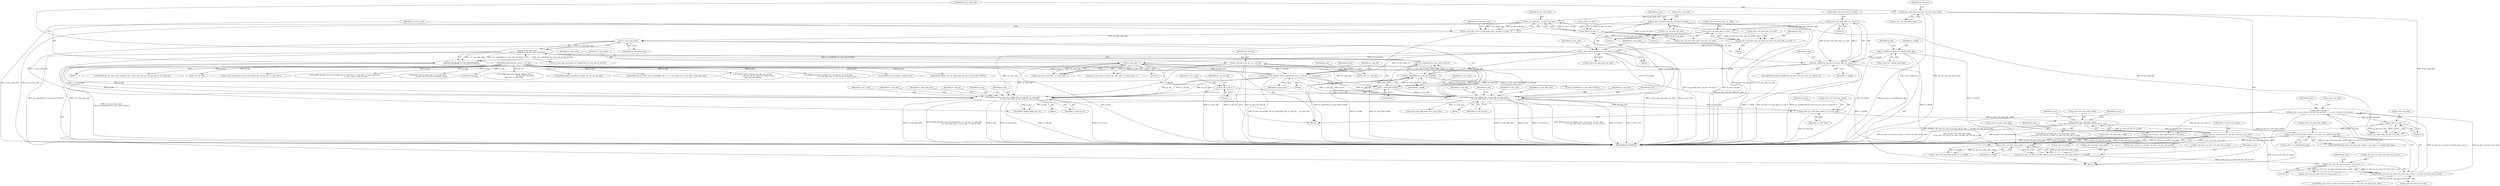 digraph "0_Android_494561291a503840f385fbcd11d9bc5f4dc502b8_0@pointer" {
"1001416" [label="(Call,ps_dec->i2_prev_slice_mbx = ps_dec->u2_mbx)"];
"1001269" [label="(Call,ps_dec->u2_mbx - 1)"];
"1001010" [label="(Call,ps_dec->u2_mbx =\n (MOD(ps_dec->ps_cur_slice->u2_first_mb_in_slice - 1, ps_dec->u2_frm_wd_in_mbs)))"];
"1001014" [label="(Call,MOD(ps_dec->ps_cur_slice->u2_first_mb_in_slice - 1, ps_dec->u2_frm_wd_in_mbs))"];
"1001015" [label="(Call,ps_dec->ps_cur_slice->u2_first_mb_in_slice - 1)"];
"1000893" [label="(Call,ps_dec->ps_cur_slice->u2_first_mb_in_slice = ps_dec->u2_total_mbs_coded >> u1_mbaff)"];
"1000899" [label="(Call,ps_dec->u2_total_mbs_coded >> u1_mbaff)"];
"1000795" [label="(Call,ps_dec->u2_total_mbs_coded >> ps_slice->u1_mbaff_frame_flag)"];
"1000767" [label="(Call,ps_dec->u2_total_mbs_coded\n >= ps_dec->u2_frm_ht_in_mbs * ps_dec->u2_frm_wd_in_mbs)"];
"1000751" [label="(Call,ps_dec->u2_total_mbs_coded += u1_num_mbs)"];
"1000744" [label="(Call,ih264d_decode_recon_tfr_nmb(ps_dec, u1_mb_idx, u1_num_mbs,\n                            u1_num_mbs_next, u1_tfr_n_mb, u1_end_of_row))"];
"1000683" [label="(Call,ps_dec->pf_mvpred_ref_tfr_nby2mb(ps_dec, u1_mb_idx,    u1_num_mbs))"];
"1000132" [label="(MethodParameterIn,dec_struct_t * ps_dec)"];
"1000143" [label="(Call,u1_mb_idx = ps_dec->u1_mb_idx)"];
"1000588" [label="(Call,u1_num_mbs = ps_dec->u4_num_mbs_cur_nmb)"];
"1000569" [label="(Call,ps_dec->u4_num_mbs_cur_nmb & 1)"];
"1000575" [label="(Call,ps_dec->u4_num_mbs_cur_nmb = ps_dec->u4_num_mbs_cur_nmb - 1)"];
"1000579" [label="(Call,ps_dec->u4_num_mbs_cur_nmb - 1)"];
"1000602" [label="(Call,u1_num_mbs - 1)"];
"1000711" [label="(Call,u1_num_mbs & 0x01)"];
"1000706" [label="(Call,!u1_num_mbs_next)"];
"1000694" [label="(Call,u1_num_mbs_next = i2_pic_wdin_mbs - ps_dec->u2_mbx - 1)"];
"1000696" [label="(Call,i2_pic_wdin_mbs - ps_dec->u2_mbx - 1)"];
"1000152" [label="(Call,i2_pic_wdin_mbs = ps_dec->u2_frm_wd_in_mbs)"];
"1000698" [label="(Call,ps_dec->u2_mbx - 1)"];
"1000637" [label="(Call,ps_dec->u2_mbx = ps_cur_mb_info->u2_mbx)"];
"1000717" [label="(Call,u1_tfr_n_mb = 1)"];
"1000703" [label="(Call,u1_end_of_row = (!u1_num_mbs_next)\n && (!(u1_mbaff && (u1_num_mbs & 0x01))))"];
"1000705" [label="(Call,(!u1_num_mbs_next)\n && (!(u1_mbaff && (u1_num_mbs & 0x01))))"];
"1000708" [label="(Call,!(u1_mbaff && (u1_num_mbs & 0x01)))"];
"1000709" [label="(Call,u1_mbaff && (u1_num_mbs & 0x01))"];
"1000567" [label="(Call,(u1_mbaff) && (ps_dec->u4_num_mbs_cur_nmb & 1))"];
"1000191" [label="(Call,u1_mbaff = ps_slice->u1_mbaff_frame_flag)"];
"1000730" [label="(Call,ih264d_parse_tfr_nmb(ps_dec, u1_mb_idx, u1_num_mbs,\n                            u1_num_mbs_next, u1_tfr_n_mb, u1_end_of_row))"];
"1000771" [label="(Call,ps_dec->u2_frm_ht_in_mbs * ps_dec->u2_frm_wd_in_mbs)"];
"1000768" [label="(Call,ps_dec->u2_total_mbs_coded)"];
"1000702" [label="(Literal,1)"];
"1001011" [label="(Call,ps_dec->u2_mbx)"];
"1000689" [label="(Identifier,ps_dec)"];
"1000790" [label="(Identifier,ps_dec)"];
"1000694" [label="(Call,u1_num_mbs_next = i2_pic_wdin_mbs - ps_dec->u2_mbx - 1)"];
"1000744" [label="(Call,ih264d_decode_recon_tfr_nmb(ps_dec, u1_mb_idx, u1_num_mbs,\n                            u1_num_mbs_next, u1_tfr_n_mb, u1_end_of_row))"];
"1000598" [label="(Call,ps_dec->ps_nmb_info + u1_num_mbs - 1)"];
"1000734" [label="(Identifier,u1_num_mbs_next)"];
"1000682" [label="(Block,)"];
"1000596" [label="(Call,ps_cur_mb_info = ps_dec->ps_nmb_info + u1_num_mbs - 1)"];
"1001450" [label="(MethodReturn,WORD32)"];
"1000796" [label="(Call,ps_dec->u2_total_mbs_coded)"];
"1001057" [label="(Call,ih264d_update_qp(ps_dec, 0))"];
"1000193" [label="(Call,ps_slice->u1_mbaff_frame_flag)"];
"1000894" [label="(Call,ps_dec->ps_cur_slice->u2_first_mb_in_slice)"];
"1001267" [label="(Call,i2_pic_wdin_mbs - ps_dec->u2_mbx - 1)"];
"1000710" [label="(Identifier,u1_mbaff)"];
"1000707" [label="(Identifier,u1_num_mbs_next)"];
"1001155" [label="(Call,ih264d_get_mb_info_cavlc_mbaff(ps_dec, i2_cur_mb_addr, ps_cur_mb_info, i2_mb_skip_run))"];
"1000567" [label="(Call,(u1_mbaff) && (ps_dec->u4_num_mbs_cur_nmb & 1))"];
"1000713" [label="(Literal,0x01)"];
"1000893" [label="(Call,ps_dec->ps_cur_slice->u2_first_mb_in_slice = ps_dec->u2_total_mbs_coded >> u1_mbaff)"];
"1000751" [label="(Call,ps_dec->u2_total_mbs_coded += u1_num_mbs)"];
"1000602" [label="(Call,u1_num_mbs - 1)"];
"1000486" [label="(Call,(void *)ps_dec)"];
"1000697" [label="(Identifier,i2_pic_wdin_mbs)"];
"1000589" [label="(Identifier,u1_num_mbs)"];
"1001416" [label="(Call,ps_dec->i2_prev_slice_mbx = ps_dec->u2_mbx)"];
"1000793" [label="(Call,(UWORD32)(ps_dec->u2_total_mbs_coded >> ps_slice->u1_mbaff_frame_flag))"];
"1001425" [label="(Identifier,ps_dec)"];
"1000573" [label="(Literal,1)"];
"1000706" [label="(Call,!u1_num_mbs_next)"];
"1000138" [label="(Block,)"];
"1000733" [label="(Identifier,u1_num_mbs)"];
"1000570" [label="(Call,ps_dec->u4_num_mbs_cur_nmb)"];
"1000565" [label="(Block,)"];
"1000712" [label="(Identifier,u1_num_mbs)"];
"1000718" [label="(Identifier,u1_tfr_n_mb)"];
"1000699" [label="(Call,ps_dec->u2_mbx)"];
"1000637" [label="(Call,ps_dec->u2_mbx = ps_cur_mb_info->u2_mbx)"];
"1000583" [label="(Literal,1)"];
"1000569" [label="(Call,ps_dec->u4_num_mbs_cur_nmb & 1)"];
"1000575" [label="(Call,ps_dec->u4_num_mbs_cur_nmb = ps_dec->u4_num_mbs_cur_nmb - 1)"];
"1000686" [label="(Identifier,u1_num_mbs)"];
"1001420" [label="(Call,ps_dec->u2_mbx)"];
"1001269" [label="(Call,ps_dec->u2_mbx - 1)"];
"1000731" [label="(Identifier,ps_dec)"];
"1001015" [label="(Call,ps_dec->ps_cur_slice->u2_first_mb_in_slice - 1)"];
"1000750" [label="(Identifier,u1_end_of_row)"];
"1000698" [label="(Call,ps_dec->u2_mbx - 1)"];
"1001280" [label="(Call,u1_mbaff && (u1_num_mbs & 0x01))"];
"1000683" [label="(Call,ps_dec->pf_mvpred_ref_tfr_nby2mb(ps_dec, u1_mb_idx,    u1_num_mbs))"];
"1000161" [label="(Identifier,ps_bitstrm)"];
"1001030" [label="(Call,ps_dec->ps_cur_slice->u2_first_mb_in_slice - 1)"];
"1000899" [label="(Call,ps_dec->u2_total_mbs_coded >> u1_mbaff)"];
"1000590" [label="(Call,ps_dec->u4_num_mbs_cur_nmb)"];
"1001014" [label="(Call,MOD(ps_dec->ps_cur_slice->u2_first_mb_in_slice - 1, ps_dec->u2_frm_wd_in_mbs))"];
"1001313" [label="(Call,ps_dec->pf_mvpred_ref_tfr_nby2mb(ps_dec, u1_mb_idx, u1_num_mbs))"];
"1000586" [label="(Identifier,ps_dec)"];
"1000743" [label="(Block,)"];
"1000704" [label="(Identifier,u1_end_of_row)"];
"1000191" [label="(Call,u1_mbaff = ps_slice->u1_mbaff_frame_flag)"];
"1000767" [label="(Call,ps_dec->u2_total_mbs_coded\n >= ps_dec->u2_frm_ht_in_mbs * ps_dec->u2_frm_wd_in_mbs)"];
"1000574" [label="(Block,)"];
"1001027" [label="(Identifier,ps_dec)"];
"1001010" [label="(Call,ps_dec->u2_mbx =\n (MOD(ps_dec->ps_cur_slice->u2_first_mb_in_slice - 1, ps_dec->u2_frm_wd_in_mbs)))"];
"1001435" [label="(Call,ps_dec->u2_frm_ht_in_mbs * ps_dec->u2_frm_wd_in_mbs)"];
"1000646" [label="(Identifier,ps_dec)"];
"1000577" [label="(Identifier,ps_dec)"];
"1000781" [label="(Identifier,ps_dec)"];
"1000192" [label="(Identifier,u1_mbaff)"];
"1000771" [label="(Call,ps_dec->u2_frm_ht_in_mbs * ps_dec->u2_frm_wd_in_mbs)"];
"1000737" [label="(Call,ps_dec->ps_nmb_info += u1_num_mbs)"];
"1000900" [label="(Call,ps_dec->u2_total_mbs_coded)"];
"1000603" [label="(Identifier,u1_num_mbs)"];
"1000202" [label="(Identifier,ps_dec)"];
"1001351" [label="(Call,ih264d_decode_recon_tfr_nmb(ps_dec, u1_mb_idx, u1_num_mbs, u1_num_mbs_next,\n                                            u1_tfr_n_mb, u1_end_of_row))"];
"1000153" [label="(Identifier,i2_pic_wdin_mbs)"];
"1000722" [label="(Identifier,ps_cur_mb_info)"];
"1000594" [label="(Identifier,u1_num_mbs)"];
"1000249" [label="(Call,ih264d_end_of_pic(ps_dec, u1_is_idr_slice,\n                ps_dec->ps_cur_slice->u2_frame_num))"];
"1000719" [label="(Literal,1)"];
"1001016" [label="(Call,ps_dec->ps_cur_slice->u2_first_mb_in_slice)"];
"1000772" [label="(Call,ps_dec->u2_frm_ht_in_mbs)"];
"1000696" [label="(Call,i2_pic_wdin_mbs - ps_dec->u2_mbx - 1)"];
"1000154" [label="(Call,ps_dec->u2_frm_wd_in_mbs)"];
"1000736" [label="(Identifier,u1_end_of_row)"];
"1000685" [label="(Identifier,u1_mb_idx)"];
"1000747" [label="(Identifier,u1_num_mbs)"];
"1000695" [label="(Identifier,u1_num_mbs_next)"];
"1000752" [label="(Call,ps_dec->u2_total_mbs_coded)"];
"1000715" [label="(Identifier,u1_slice_end)"];
"1000530" [label="(Call,(void *)ps_dec)"];
"1000705" [label="(Call,(!u1_num_mbs_next)\n && (!(u1_mbaff && (u1_num_mbs & 0x01))))"];
"1000143" [label="(Call,u1_mb_idx = ps_dec->u1_mb_idx)"];
"1001023" [label="(Identifier,ps_dec)"];
"1000703" [label="(Call,u1_end_of_row = (!u1_num_mbs_next)\n && (!(u1_mbaff && (u1_num_mbs & 0x01))))"];
"1000732" [label="(Identifier,u1_mb_idx)"];
"1000730" [label="(Call,ih264d_parse_tfr_nmb(ps_dec, u1_mb_idx, u1_num_mbs,\n                            u1_num_mbs_next, u1_tfr_n_mb, u1_end_of_row))"];
"1000755" [label="(Identifier,u1_num_mbs)"];
"1000431" [label="(Call,ih264d_get_next_display_field(ps_dec,\n                                              ps_dec->ps_out_buffer,\n &(ps_dec->s_disp_op)))"];
"1000748" [label="(Identifier,u1_num_mbs_next)"];
"1000641" [label="(Call,ps_cur_mb_info->u2_mbx)"];
"1000566" [label="(ControlStructure,if((u1_mbaff) && (ps_dec->u4_num_mbs_cur_nmb & 1)))"];
"1001254" [label="(Call,ih264d_update_mbaff_left_nnz(ps_dec, ps_cur_mb_info))"];
"1001029" [label="(Call,DIV(ps_dec->ps_cur_slice->u2_first_mb_in_slice - 1, ps_dec->u2_frm_wd_in_mbs))"];
"1000739" [label="(Identifier,ps_dec)"];
"1000799" [label="(Call,ps_slice->u1_mbaff_frame_flag)"];
"1001161" [label="(Call,ih264d_get_mb_info_cavlc_nonmbaff(ps_dec, i2_cur_mb_addr, ps_cur_mb_info, i2_mb_skip_run))"];
"1001276" [label="(Call,(!u1_num_mbs_next) && (!(u1_mbaff && (u1_num_mbs & 0x01))))"];
"1000152" [label="(Call,i2_pic_wdin_mbs = ps_dec->u2_frm_wd_in_mbs)"];
"1000746" [label="(Identifier,u1_mb_idx)"];
"1000717" [label="(Call,u1_tfr_n_mb = 1)"];
"1000753" [label="(Identifier,ps_dec)"];
"1001022" [label="(Call,ps_dec->u2_frm_wd_in_mbs)"];
"1000711" [label="(Call,u1_num_mbs & 0x01)"];
"1000684" [label="(Identifier,ps_dec)"];
"1000708" [label="(Call,!(u1_mbaff && (u1_num_mbs & 0x01)))"];
"1000638" [label="(Call,ps_dec->u2_mbx)"];
"1001021" [label="(Literal,1)"];
"1000392" [label="(Call,ih264d_start_of_pic(ps_dec, poc, ps_cur_poc,\n                        ps_dec->ps_cur_slice->u2_frame_num,\n &ps_dec->ps_pps[j]))"];
"1001337" [label="(Call,ih264d_parse_tfr_nmb(ps_dec, u1_mb_idx, u1_num_mbs,\n                                     u1_num_mbs_next, u1_tfr_n_mb, u1_end_of_row))"];
"1000709" [label="(Call,u1_mbaff && (u1_num_mbs & 0x01))"];
"1000576" [label="(Call,ps_dec->u4_num_mbs_cur_nmb)"];
"1000907" [label="(Identifier,ps_dec)"];
"1000653" [label="(Block,)"];
"1000145" [label="(Call,ps_dec->u1_mb_idx)"];
"1000758" [label="(Identifier,ps_dec)"];
"1000803" [label="(Call,ps_dec->i2_prev_slice_mbx = ps_dec->u2_mbx)"];
"1000745" [label="(Identifier,ps_dec)"];
"1000132" [label="(MethodParameterIn,dec_struct_t * ps_dec)"];
"1000144" [label="(Identifier,u1_mb_idx)"];
"1001270" [label="(Call,ps_dec->u2_mbx)"];
"1000795" [label="(Call,ps_dec->u2_total_mbs_coded >> ps_slice->u1_mbaff_frame_flag)"];
"1000568" [label="(Identifier,u1_mbaff)"];
"1000729" [label="(Block,)"];
"1000579" [label="(Call,ps_dec->u4_num_mbs_cur_nmb - 1)"];
"1000207" [label="(Call,ih264d_err_pic_dispbuf_mgr(ps_dec))"];
"1000580" [label="(Call,ps_dec->u4_num_mbs_cur_nmb)"];
"1000903" [label="(Identifier,u1_mbaff)"];
"1000749" [label="(Identifier,u1_tfr_n_mb)"];
"1000735" [label="(Identifier,u1_tfr_n_mb)"];
"1001273" [label="(Literal,1)"];
"1000588" [label="(Call,u1_num_mbs = ps_dec->u4_num_mbs_cur_nmb)"];
"1001417" [label="(Call,ps_dec->i2_prev_slice_mbx)"];
"1000604" [label="(Literal,1)"];
"1000939" [label="(Call,ps_dec->u2_total_mbs_coded >> u1_mbaff)"];
"1000775" [label="(Call,ps_dec->u2_frm_wd_in_mbs)"];
"1000766" [label="(ControlStructure,if(ps_dec->u2_total_mbs_coded\n >= ps_dec->u2_frm_ht_in_mbs * ps_dec->u2_frm_wd_in_mbs))"];
"1001226" [label="(Call,ih264d_update_nnz_for_skipmb(ps_dec, ps_cur_mb_info, CAVLC))"];
"1001416" -> "1000138"  [label="AST: "];
"1001416" -> "1001420"  [label="CFG: "];
"1001417" -> "1001416"  [label="AST: "];
"1001420" -> "1001416"  [label="AST: "];
"1001425" -> "1001416"  [label="CFG: "];
"1001416" -> "1001450"  [label="DDG: ps_dec->i2_prev_slice_mbx"];
"1001416" -> "1001450"  [label="DDG: ps_dec->u2_mbx"];
"1001269" -> "1001416"  [label="DDG: ps_dec->u2_mbx"];
"1001010" -> "1001416"  [label="DDG: ps_dec->u2_mbx"];
"1001269" -> "1001267"  [label="AST: "];
"1001269" -> "1001273"  [label="CFG: "];
"1001270" -> "1001269"  [label="AST: "];
"1001273" -> "1001269"  [label="AST: "];
"1001267" -> "1001269"  [label="CFG: "];
"1001269" -> "1001267"  [label="DDG: ps_dec->u2_mbx"];
"1001269" -> "1001267"  [label="DDG: 1"];
"1001010" -> "1001269"  [label="DDG: ps_dec->u2_mbx"];
"1001010" -> "1000138"  [label="AST: "];
"1001010" -> "1001014"  [label="CFG: "];
"1001011" -> "1001010"  [label="AST: "];
"1001014" -> "1001010"  [label="AST: "];
"1001027" -> "1001010"  [label="CFG: "];
"1001010" -> "1001450"  [label="DDG: MOD(ps_dec->ps_cur_slice->u2_first_mb_in_slice - 1, ps_dec->u2_frm_wd_in_mbs)"];
"1001014" -> "1001010"  [label="DDG: ps_dec->ps_cur_slice->u2_first_mb_in_slice - 1"];
"1001014" -> "1001010"  [label="DDG: ps_dec->u2_frm_wd_in_mbs"];
"1001014" -> "1001022"  [label="CFG: "];
"1001015" -> "1001014"  [label="AST: "];
"1001022" -> "1001014"  [label="AST: "];
"1001015" -> "1001014"  [label="DDG: ps_dec->ps_cur_slice->u2_first_mb_in_slice"];
"1001015" -> "1001014"  [label="DDG: 1"];
"1000771" -> "1001014"  [label="DDG: ps_dec->u2_frm_wd_in_mbs"];
"1001014" -> "1001029"  [label="DDG: ps_dec->u2_frm_wd_in_mbs"];
"1001015" -> "1001021"  [label="CFG: "];
"1001016" -> "1001015"  [label="AST: "];
"1001021" -> "1001015"  [label="AST: "];
"1001023" -> "1001015"  [label="CFG: "];
"1000893" -> "1001015"  [label="DDG: ps_dec->ps_cur_slice->u2_first_mb_in_slice"];
"1001015" -> "1001030"  [label="DDG: ps_dec->ps_cur_slice->u2_first_mb_in_slice"];
"1000893" -> "1000138"  [label="AST: "];
"1000893" -> "1000899"  [label="CFG: "];
"1000894" -> "1000893"  [label="AST: "];
"1000899" -> "1000893"  [label="AST: "];
"1000907" -> "1000893"  [label="CFG: "];
"1000899" -> "1000893"  [label="DDG: ps_dec->u2_total_mbs_coded"];
"1000899" -> "1000893"  [label="DDG: u1_mbaff"];
"1000899" -> "1000903"  [label="CFG: "];
"1000900" -> "1000899"  [label="AST: "];
"1000903" -> "1000899"  [label="AST: "];
"1000795" -> "1000899"  [label="DDG: ps_dec->u2_total_mbs_coded"];
"1000567" -> "1000899"  [label="DDG: u1_mbaff"];
"1000709" -> "1000899"  [label="DDG: u1_mbaff"];
"1000191" -> "1000899"  [label="DDG: u1_mbaff"];
"1000899" -> "1000939"  [label="DDG: ps_dec->u2_total_mbs_coded"];
"1000899" -> "1000939"  [label="DDG: u1_mbaff"];
"1000795" -> "1000793"  [label="AST: "];
"1000795" -> "1000799"  [label="CFG: "];
"1000796" -> "1000795"  [label="AST: "];
"1000799" -> "1000795"  [label="AST: "];
"1000793" -> "1000795"  [label="CFG: "];
"1000795" -> "1001450"  [label="DDG: ps_slice->u1_mbaff_frame_flag"];
"1000795" -> "1000793"  [label="DDG: ps_dec->u2_total_mbs_coded"];
"1000795" -> "1000793"  [label="DDG: ps_slice->u1_mbaff_frame_flag"];
"1000767" -> "1000795"  [label="DDG: ps_dec->u2_total_mbs_coded"];
"1000767" -> "1000766"  [label="AST: "];
"1000767" -> "1000771"  [label="CFG: "];
"1000768" -> "1000767"  [label="AST: "];
"1000771" -> "1000767"  [label="AST: "];
"1000781" -> "1000767"  [label="CFG: "];
"1000790" -> "1000767"  [label="CFG: "];
"1000767" -> "1001450"  [label="DDG: ps_dec->u2_total_mbs_coded\n >= ps_dec->u2_frm_ht_in_mbs * ps_dec->u2_frm_wd_in_mbs"];
"1000767" -> "1001450"  [label="DDG: ps_dec->u2_total_mbs_coded"];
"1000767" -> "1001450"  [label="DDG: ps_dec->u2_frm_ht_in_mbs * ps_dec->u2_frm_wd_in_mbs"];
"1000751" -> "1000767"  [label="DDG: ps_dec->u2_total_mbs_coded"];
"1000771" -> "1000767"  [label="DDG: ps_dec->u2_frm_ht_in_mbs"];
"1000771" -> "1000767"  [label="DDG: ps_dec->u2_frm_wd_in_mbs"];
"1000751" -> "1000653"  [label="AST: "];
"1000751" -> "1000755"  [label="CFG: "];
"1000752" -> "1000751"  [label="AST: "];
"1000755" -> "1000751"  [label="AST: "];
"1000758" -> "1000751"  [label="CFG: "];
"1000751" -> "1001450"  [label="DDG: u1_num_mbs"];
"1000744" -> "1000751"  [label="DDG: u1_num_mbs"];
"1000730" -> "1000751"  [label="DDG: u1_num_mbs"];
"1000744" -> "1000743"  [label="AST: "];
"1000744" -> "1000750"  [label="CFG: "];
"1000745" -> "1000744"  [label="AST: "];
"1000746" -> "1000744"  [label="AST: "];
"1000747" -> "1000744"  [label="AST: "];
"1000748" -> "1000744"  [label="AST: "];
"1000749" -> "1000744"  [label="AST: "];
"1000750" -> "1000744"  [label="AST: "];
"1000753" -> "1000744"  [label="CFG: "];
"1000744" -> "1001450"  [label="DDG: u1_num_mbs_next"];
"1000744" -> "1001450"  [label="DDG: ih264d_decode_recon_tfr_nmb(ps_dec, u1_mb_idx, u1_num_mbs,\n                            u1_num_mbs_next, u1_tfr_n_mb, u1_end_of_row)"];
"1000744" -> "1001450"  [label="DDG: ps_dec"];
"1000744" -> "1001450"  [label="DDG: u1_end_of_row"];
"1000744" -> "1001450"  [label="DDG: u1_mb_idx"];
"1000744" -> "1001450"  [label="DDG: u1_tfr_n_mb"];
"1000683" -> "1000744"  [label="DDG: ps_dec"];
"1000683" -> "1000744"  [label="DDG: u1_mb_idx"];
"1000683" -> "1000744"  [label="DDG: u1_num_mbs"];
"1000132" -> "1000744"  [label="DDG: ps_dec"];
"1000143" -> "1000744"  [label="DDG: u1_mb_idx"];
"1000588" -> "1000744"  [label="DDG: u1_num_mbs"];
"1000711" -> "1000744"  [label="DDG: u1_num_mbs"];
"1000602" -> "1000744"  [label="DDG: u1_num_mbs"];
"1000706" -> "1000744"  [label="DDG: u1_num_mbs_next"];
"1000717" -> "1000744"  [label="DDG: u1_tfr_n_mb"];
"1000703" -> "1000744"  [label="DDG: u1_end_of_row"];
"1000744" -> "1001057"  [label="DDG: ps_dec"];
"1000683" -> "1000682"  [label="AST: "];
"1000683" -> "1000686"  [label="CFG: "];
"1000684" -> "1000683"  [label="AST: "];
"1000685" -> "1000683"  [label="AST: "];
"1000686" -> "1000683"  [label="AST: "];
"1000689" -> "1000683"  [label="CFG: "];
"1000683" -> "1001450"  [label="DDG: ps_dec->pf_mvpred_ref_tfr_nby2mb(ps_dec, u1_mb_idx,    u1_num_mbs)"];
"1000132" -> "1000683"  [label="DDG: ps_dec"];
"1000143" -> "1000683"  [label="DDG: u1_mb_idx"];
"1000588" -> "1000683"  [label="DDG: u1_num_mbs"];
"1000602" -> "1000683"  [label="DDG: u1_num_mbs"];
"1000683" -> "1000711"  [label="DDG: u1_num_mbs"];
"1000683" -> "1000730"  [label="DDG: ps_dec"];
"1000683" -> "1000730"  [label="DDG: u1_mb_idx"];
"1000683" -> "1000730"  [label="DDG: u1_num_mbs"];
"1000132" -> "1000131"  [label="AST: "];
"1000132" -> "1001450"  [label="DDG: ps_dec"];
"1000132" -> "1000207"  [label="DDG: ps_dec"];
"1000132" -> "1000249"  [label="DDG: ps_dec"];
"1000132" -> "1000392"  [label="DDG: ps_dec"];
"1000132" -> "1000431"  [label="DDG: ps_dec"];
"1000132" -> "1000486"  [label="DDG: ps_dec"];
"1000132" -> "1000530"  [label="DDG: ps_dec"];
"1000132" -> "1000730"  [label="DDG: ps_dec"];
"1000132" -> "1001057"  [label="DDG: ps_dec"];
"1000132" -> "1001155"  [label="DDG: ps_dec"];
"1000132" -> "1001161"  [label="DDG: ps_dec"];
"1000132" -> "1001226"  [label="DDG: ps_dec"];
"1000132" -> "1001254"  [label="DDG: ps_dec"];
"1000132" -> "1001313"  [label="DDG: ps_dec"];
"1000132" -> "1001337"  [label="DDG: ps_dec"];
"1000132" -> "1001351"  [label="DDG: ps_dec"];
"1000143" -> "1000138"  [label="AST: "];
"1000143" -> "1000145"  [label="CFG: "];
"1000144" -> "1000143"  [label="AST: "];
"1000145" -> "1000143"  [label="AST: "];
"1000153" -> "1000143"  [label="CFG: "];
"1000143" -> "1001450"  [label="DDG: u1_mb_idx"];
"1000143" -> "1001450"  [label="DDG: ps_dec->u1_mb_idx"];
"1000143" -> "1000730"  [label="DDG: u1_mb_idx"];
"1000588" -> "1000565"  [label="AST: "];
"1000588" -> "1000590"  [label="CFG: "];
"1000589" -> "1000588"  [label="AST: "];
"1000590" -> "1000588"  [label="AST: "];
"1000594" -> "1000588"  [label="CFG: "];
"1000588" -> "1001450"  [label="DDG: u1_num_mbs"];
"1000588" -> "1001450"  [label="DDG: ps_dec->u4_num_mbs_cur_nmb"];
"1000569" -> "1000588"  [label="DDG: ps_dec->u4_num_mbs_cur_nmb"];
"1000575" -> "1000588"  [label="DDG: ps_dec->u4_num_mbs_cur_nmb"];
"1000588" -> "1000602"  [label="DDG: u1_num_mbs"];
"1000588" -> "1000711"  [label="DDG: u1_num_mbs"];
"1000588" -> "1000730"  [label="DDG: u1_num_mbs"];
"1000569" -> "1000567"  [label="AST: "];
"1000569" -> "1000573"  [label="CFG: "];
"1000570" -> "1000569"  [label="AST: "];
"1000573" -> "1000569"  [label="AST: "];
"1000567" -> "1000569"  [label="CFG: "];
"1000569" -> "1000567"  [label="DDG: ps_dec->u4_num_mbs_cur_nmb"];
"1000569" -> "1000567"  [label="DDG: 1"];
"1000569" -> "1000579"  [label="DDG: ps_dec->u4_num_mbs_cur_nmb"];
"1000575" -> "1000574"  [label="AST: "];
"1000575" -> "1000579"  [label="CFG: "];
"1000576" -> "1000575"  [label="AST: "];
"1000579" -> "1000575"  [label="AST: "];
"1000586" -> "1000575"  [label="CFG: "];
"1000575" -> "1001450"  [label="DDG: ps_dec->u4_num_mbs_cur_nmb - 1"];
"1000579" -> "1000575"  [label="DDG: ps_dec->u4_num_mbs_cur_nmb"];
"1000579" -> "1000575"  [label="DDG: 1"];
"1000579" -> "1000583"  [label="CFG: "];
"1000580" -> "1000579"  [label="AST: "];
"1000583" -> "1000579"  [label="AST: "];
"1000602" -> "1000598"  [label="AST: "];
"1000602" -> "1000604"  [label="CFG: "];
"1000603" -> "1000602"  [label="AST: "];
"1000604" -> "1000602"  [label="AST: "];
"1000598" -> "1000602"  [label="CFG: "];
"1000602" -> "1001450"  [label="DDG: u1_num_mbs"];
"1000602" -> "1000596"  [label="DDG: u1_num_mbs"];
"1000602" -> "1000596"  [label="DDG: 1"];
"1000602" -> "1000598"  [label="DDG: u1_num_mbs"];
"1000602" -> "1000598"  [label="DDG: 1"];
"1000602" -> "1000711"  [label="DDG: u1_num_mbs"];
"1000602" -> "1000730"  [label="DDG: u1_num_mbs"];
"1000711" -> "1000709"  [label="AST: "];
"1000711" -> "1000713"  [label="CFG: "];
"1000712" -> "1000711"  [label="AST: "];
"1000713" -> "1000711"  [label="AST: "];
"1000709" -> "1000711"  [label="CFG: "];
"1000711" -> "1000709"  [label="DDG: u1_num_mbs"];
"1000711" -> "1000709"  [label="DDG: 0x01"];
"1000711" -> "1000730"  [label="DDG: u1_num_mbs"];
"1000706" -> "1000705"  [label="AST: "];
"1000706" -> "1000707"  [label="CFG: "];
"1000707" -> "1000706"  [label="AST: "];
"1000710" -> "1000706"  [label="CFG: "];
"1000705" -> "1000706"  [label="CFG: "];
"1000706" -> "1000705"  [label="DDG: u1_num_mbs_next"];
"1000694" -> "1000706"  [label="DDG: u1_num_mbs_next"];
"1000706" -> "1000730"  [label="DDG: u1_num_mbs_next"];
"1000694" -> "1000653"  [label="AST: "];
"1000694" -> "1000696"  [label="CFG: "];
"1000695" -> "1000694"  [label="AST: "];
"1000696" -> "1000694"  [label="AST: "];
"1000704" -> "1000694"  [label="CFG: "];
"1000694" -> "1001450"  [label="DDG: i2_pic_wdin_mbs - ps_dec->u2_mbx - 1"];
"1000696" -> "1000694"  [label="DDG: i2_pic_wdin_mbs"];
"1000696" -> "1000694"  [label="DDG: ps_dec->u2_mbx - 1"];
"1000696" -> "1000698"  [label="CFG: "];
"1000697" -> "1000696"  [label="AST: "];
"1000698" -> "1000696"  [label="AST: "];
"1000696" -> "1001450"  [label="DDG: i2_pic_wdin_mbs"];
"1000696" -> "1001450"  [label="DDG: ps_dec->u2_mbx - 1"];
"1000152" -> "1000696"  [label="DDG: i2_pic_wdin_mbs"];
"1000698" -> "1000696"  [label="DDG: ps_dec->u2_mbx"];
"1000698" -> "1000696"  [label="DDG: 1"];
"1000696" -> "1001267"  [label="DDG: i2_pic_wdin_mbs"];
"1000152" -> "1000138"  [label="AST: "];
"1000152" -> "1000154"  [label="CFG: "];
"1000153" -> "1000152"  [label="AST: "];
"1000154" -> "1000152"  [label="AST: "];
"1000161" -> "1000152"  [label="CFG: "];
"1000152" -> "1001450"  [label="DDG: i2_pic_wdin_mbs"];
"1000152" -> "1001450"  [label="DDG: ps_dec->u2_frm_wd_in_mbs"];
"1000152" -> "1001267"  [label="DDG: i2_pic_wdin_mbs"];
"1000698" -> "1000702"  [label="CFG: "];
"1000699" -> "1000698"  [label="AST: "];
"1000702" -> "1000698"  [label="AST: "];
"1000698" -> "1001450"  [label="DDG: ps_dec->u2_mbx"];
"1000637" -> "1000698"  [label="DDG: ps_dec->u2_mbx"];
"1000698" -> "1000803"  [label="DDG: ps_dec->u2_mbx"];
"1000637" -> "1000565"  [label="AST: "];
"1000637" -> "1000641"  [label="CFG: "];
"1000638" -> "1000637"  [label="AST: "];
"1000641" -> "1000637"  [label="AST: "];
"1000646" -> "1000637"  [label="CFG: "];
"1000637" -> "1001450"  [label="DDG: ps_dec->u2_mbx"];
"1000637" -> "1001450"  [label="DDG: ps_cur_mb_info->u2_mbx"];
"1000637" -> "1000803"  [label="DDG: ps_dec->u2_mbx"];
"1000717" -> "1000653"  [label="AST: "];
"1000717" -> "1000719"  [label="CFG: "];
"1000718" -> "1000717"  [label="AST: "];
"1000719" -> "1000717"  [label="AST: "];
"1000722" -> "1000717"  [label="CFG: "];
"1000717" -> "1000730"  [label="DDG: u1_tfr_n_mb"];
"1000703" -> "1000653"  [label="AST: "];
"1000703" -> "1000705"  [label="CFG: "];
"1000704" -> "1000703"  [label="AST: "];
"1000705" -> "1000703"  [label="AST: "];
"1000715" -> "1000703"  [label="CFG: "];
"1000703" -> "1001450"  [label="DDG: (!u1_num_mbs_next)\n && (!(u1_mbaff && (u1_num_mbs & 0x01)))"];
"1000705" -> "1000703"  [label="DDG: !u1_num_mbs_next"];
"1000705" -> "1000703"  [label="DDG: !(u1_mbaff && (u1_num_mbs & 0x01))"];
"1000703" -> "1000730"  [label="DDG: u1_end_of_row"];
"1000705" -> "1000708"  [label="CFG: "];
"1000708" -> "1000705"  [label="AST: "];
"1000705" -> "1001450"  [label="DDG: !(u1_mbaff && (u1_num_mbs & 0x01))"];
"1000705" -> "1001450"  [label="DDG: !u1_num_mbs_next"];
"1000708" -> "1000705"  [label="DDG: u1_mbaff && (u1_num_mbs & 0x01)"];
"1000705" -> "1001276"  [label="DDG: !(u1_mbaff && (u1_num_mbs & 0x01))"];
"1000708" -> "1000709"  [label="CFG: "];
"1000709" -> "1000708"  [label="AST: "];
"1000708" -> "1001450"  [label="DDG: u1_mbaff && (u1_num_mbs & 0x01)"];
"1000709" -> "1000708"  [label="DDG: u1_mbaff"];
"1000709" -> "1000708"  [label="DDG: u1_num_mbs & 0x01"];
"1000709" -> "1000710"  [label="CFG: "];
"1000710" -> "1000709"  [label="AST: "];
"1000709" -> "1001450"  [label="DDG: u1_num_mbs & 0x01"];
"1000709" -> "1001450"  [label="DDG: u1_mbaff"];
"1000567" -> "1000709"  [label="DDG: u1_mbaff"];
"1000709" -> "1001280"  [label="DDG: u1_num_mbs & 0x01"];
"1000567" -> "1000566"  [label="AST: "];
"1000567" -> "1000568"  [label="CFG: "];
"1000568" -> "1000567"  [label="AST: "];
"1000577" -> "1000567"  [label="CFG: "];
"1000589" -> "1000567"  [label="CFG: "];
"1000567" -> "1001450"  [label="DDG: u1_mbaff"];
"1000567" -> "1001450"  [label="DDG: ps_dec->u4_num_mbs_cur_nmb & 1"];
"1000567" -> "1001450"  [label="DDG: (u1_mbaff) && (ps_dec->u4_num_mbs_cur_nmb & 1)"];
"1000191" -> "1000567"  [label="DDG: u1_mbaff"];
"1000191" -> "1000138"  [label="AST: "];
"1000191" -> "1000193"  [label="CFG: "];
"1000192" -> "1000191"  [label="AST: "];
"1000193" -> "1000191"  [label="AST: "];
"1000202" -> "1000191"  [label="CFG: "];
"1000191" -> "1001450"  [label="DDG: ps_slice->u1_mbaff_frame_flag"];
"1000191" -> "1001450"  [label="DDG: u1_mbaff"];
"1000730" -> "1000729"  [label="AST: "];
"1000730" -> "1000736"  [label="CFG: "];
"1000731" -> "1000730"  [label="AST: "];
"1000732" -> "1000730"  [label="AST: "];
"1000733" -> "1000730"  [label="AST: "];
"1000734" -> "1000730"  [label="AST: "];
"1000735" -> "1000730"  [label="AST: "];
"1000736" -> "1000730"  [label="AST: "];
"1000739" -> "1000730"  [label="CFG: "];
"1000730" -> "1001450"  [label="DDG: ih264d_parse_tfr_nmb(ps_dec, u1_mb_idx, u1_num_mbs,\n                            u1_num_mbs_next, u1_tfr_n_mb, u1_end_of_row)"];
"1000730" -> "1001450"  [label="DDG: u1_tfr_n_mb"];
"1000730" -> "1001450"  [label="DDG: u1_num_mbs_next"];
"1000730" -> "1001450"  [label="DDG: ps_dec"];
"1000730" -> "1001450"  [label="DDG: u1_end_of_row"];
"1000730" -> "1001450"  [label="DDG: u1_mb_idx"];
"1000730" -> "1000737"  [label="DDG: u1_num_mbs"];
"1000730" -> "1001057"  [label="DDG: ps_dec"];
"1000771" -> "1000775"  [label="CFG: "];
"1000772" -> "1000771"  [label="AST: "];
"1000775" -> "1000771"  [label="AST: "];
"1000771" -> "1001450"  [label="DDG: ps_dec->u2_frm_ht_in_mbs"];
"1000771" -> "1001450"  [label="DDG: ps_dec->u2_frm_wd_in_mbs"];
"1000771" -> "1001435"  [label="DDG: ps_dec->u2_frm_ht_in_mbs"];
}

